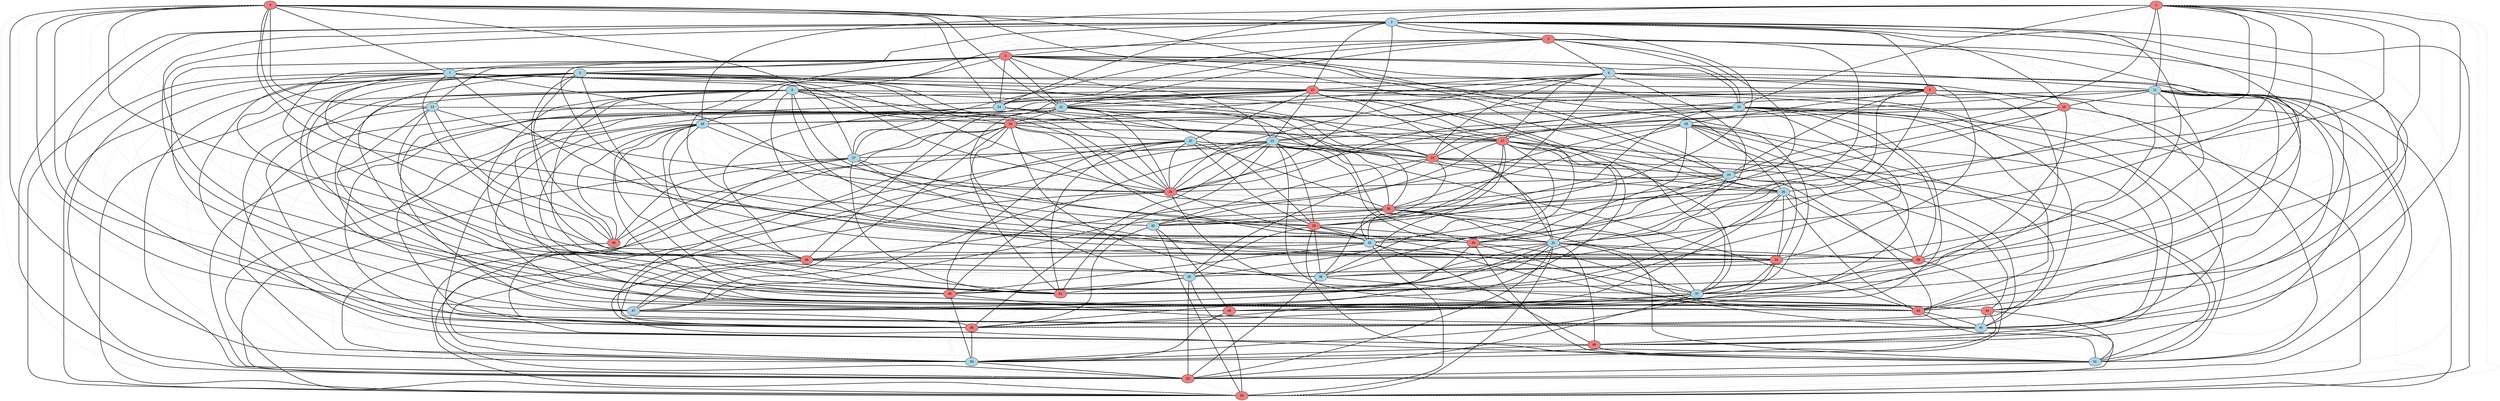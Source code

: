 graph MaxCutGreedy {
  node [style=filled, fontname="Arial"];
  0 [fillcolor=lightcoral];
  1 [fillcolor=lightcoral];
  2 [fillcolor=lightblue];
  3 [fillcolor=lightcoral];
  4 [fillcolor=lightcoral];
  5 [fillcolor=lightblue];
  6 [fillcolor=lightblue];
  7 [fillcolor=lightblue];
  8 [fillcolor=lightblue];
  9 [fillcolor=lightcoral];
  10 [fillcolor=lightcoral];
  11 [fillcolor=lightblue];
  12 [fillcolor=lightblue];
  13 [fillcolor=lightblue];
  14 [fillcolor=lightblue];
  15 [fillcolor=lightblue];
  16 [fillcolor=lightcoral];
  17 [fillcolor=lightcoral];
  18 [fillcolor=lightblue];
  19 [fillcolor=lightblue];
  20 [fillcolor=lightcoral];
  21 [fillcolor=lightblue];
  22 [fillcolor=lightblue];
  23 [fillcolor=lightcoral];
  24 [fillcolor=lightblue];
  25 [fillcolor=lightcoral];
  26 [fillcolor=lightblue];
  27 [fillcolor=lightblue];
  28 [fillcolor=lightcoral];
  29 [fillcolor=lightcoral];
  30 [fillcolor=lightcoral];
  31 [fillcolor=lightblue];
  32 [fillcolor=lightblue];
  33 [fillcolor=lightcoral];
  34 [fillcolor=lightcoral];
  35 [fillcolor=lightblue];
  36 [fillcolor=lightcoral];
  37 [fillcolor=lightblue];
  38 [fillcolor=lightblue];
  39 [fillcolor=lightcoral];
  40 [fillcolor=lightcoral];
  41 [fillcolor=lightcoral];
  42 [fillcolor=lightblue];
  43 [fillcolor=lightcoral];
  44 [fillcolor=lightcoral];
  45 [fillcolor=lightblue];
  46 [fillcolor=lightcoral];
  47 [fillcolor=lightblue];
  48 [fillcolor=lightcoral];
  49 [fillcolor=lightcoral];
  50 [fillcolor=lightblue];
  51 [fillcolor=lightblue];
  52 [fillcolor=lightcoral];
  53 [fillcolor=lightcoral];
  0 -- 2 [color=black, style=bold];
  0 -- 4 [color=gray, style=dashed];
  0 -- 7 [color=black, style=bold];
  0 -- 9 [color=gray, style=dashed];
  0 -- 10 [color=gray, style=dashed];
  0 -- 12 [color=black, style=bold];
  0 -- 13 [color=black, style=bold];
  0 -- 14 [color=black, style=bold];
  0 -- 20 [color=gray, style=dashed];
  0 -- 24 [color=black, style=bold];
  0 -- 26 [color=black, style=bold];
  0 -- 27 [color=black, style=bold];
  0 -- 31 [color=black, style=bold];
  0 -- 38 [color=black, style=bold];
  0 -- 39 [color=gray, style=dashed];
  0 -- 42 [color=black, style=bold];
  0 -- 43 [color=gray, style=dashed];
  0 -- 45 [color=black, style=bold];
  0 -- 46 [color=gray, style=dashed];
  0 -- 47 [color=black, style=bold];
  0 -- 49 [color=gray, style=dashed];
  0 -- 50 [color=black, style=bold];
  0 -- 52 [color=gray, style=dashed];
  1 -- 2 [color=black, style=bold];
  1 -- 4 [color=gray, style=dashed];
  1 -- 9 [color=gray, style=dashed];
  1 -- 10 [color=gray, style=dashed];
  1 -- 11 [color=black, style=bold];
  1 -- 14 [color=black, style=bold];
  1 -- 15 [color=black, style=bold];
  1 -- 17 [color=gray, style=dashed];
  1 -- 18 [color=black, style=bold];
  1 -- 23 [color=gray, style=dashed];
  1 -- 24 [color=black, style=bold];
  1 -- 25 [color=gray, style=dashed];
  1 -- 26 [color=black, style=bold];
  1 -- 28 [color=gray, style=dashed];
  1 -- 31 [color=black, style=bold];
  1 -- 32 [color=black, style=bold];
  1 -- 37 [color=black, style=bold];
  1 -- 42 [color=black, style=bold];
  1 -- 43 [color=gray, style=dashed];
  1 -- 45 [color=black, style=bold];
  1 -- 52 [color=gray, style=dashed];
  1 -- 53 [color=gray, style=dashed];
  2 -- 3 [color=black, style=bold];
  2 -- 4 [color=black, style=bold];
  2 -- 7 [color=gray, style=dashed];
  2 -- 9 [color=black, style=bold];
  2 -- 10 [color=black, style=bold];
  2 -- 15 [color=gray, style=dashed];
  2 -- 16 [color=black, style=bold];
  2 -- 18 [color=gray, style=dashed];
  2 -- 19 [color=gray, style=dashed];
  2 -- 21 [color=gray, style=dashed];
  2 -- 22 [color=gray, style=dashed];
  2 -- 25 [color=black, style=bold];
  2 -- 27 [color=gray, style=dashed];
  2 -- 29 [color=black, style=bold];
  2 -- 33 [color=black, style=bold];
  2 -- 34 [color=black, style=bold];
  2 -- 36 [color=black, style=bold];
  2 -- 37 [color=gray, style=dashed];
  2 -- 40 [color=black, style=bold];
  2 -- 43 [color=black, style=bold];
  2 -- 46 [color=black, style=bold];
  2 -- 47 [color=gray, style=dashed];
  2 -- 48 [color=black, style=bold];
  2 -- 51 [color=gray, style=dashed];
  2 -- 52 [color=black, style=bold];
  2 -- 53 [color=black, style=bold];
  3 -- 4 [color=gray, style=dashed];
  3 -- 6 [color=black, style=bold];
  3 -- 8 [color=black, style=bold];
  3 -- 10 [color=gray, style=dashed];
  3 -- 12 [color=black, style=bold];
  3 -- 14 [color=black, style=bold];
  3 -- 15 [color=black, style=bold];
  3 -- 17 [color=gray, style=dashed];
  3 -- 23 [color=gray, style=dashed];
  3 -- 27 [color=black, style=bold];
  3 -- 31 [color=black, style=bold];
  3 -- 32 [color=black, style=bold];
  3 -- 33 [color=gray, style=dashed];
  3 -- 34 [color=gray, style=dashed];
  3 -- 37 [color=black, style=bold];
  3 -- 39 [color=gray, style=dashed];
  3 -- 40 [color=gray, style=dashed];
  3 -- 43 [color=gray, style=dashed];
  3 -- 45 [color=black, style=bold];
  4 -- 5 [color=black, style=bold];
  4 -- 7 [color=black, style=bold];
  4 -- 9 [color=gray, style=dashed];
  4 -- 10 [color=gray, style=dashed];
  4 -- 11 [color=black, style=bold];
  4 -- 12 [color=black, style=bold];
  4 -- 13 [color=black, style=bold];
  4 -- 14 [color=black, style=bold];
  4 -- 15 [color=black, style=bold];
  4 -- 17 [color=gray, style=dashed];
  4 -- 18 [color=black, style=bold];
  4 -- 20 [color=gray, style=dashed];
  4 -- 21 [color=black, style=bold];
  4 -- 24 [color=black, style=bold];
  4 -- 26 [color=black, style=bold];
  4 -- 28 [color=gray, style=dashed];
  4 -- 29 [color=gray, style=dashed];
  4 -- 31 [color=black, style=bold];
  4 -- 32 [color=black, style=bold];
  4 -- 37 [color=black, style=bold];
  4 -- 40 [color=gray, style=dashed];
  4 -- 41 [color=gray, style=dashed];
  4 -- 47 [color=black, style=bold];
  5 -- 9 [color=black, style=bold];
  5 -- 10 [color=black, style=bold];
  5 -- 18 [color=gray, style=dashed];
  5 -- 20 [color=black, style=bold];
  5 -- 21 [color=gray, style=dashed];
  5 -- 23 [color=black, style=bold];
  5 -- 25 [color=black, style=bold];
  5 -- 28 [color=black, style=bold];
  5 -- 31 [color=gray, style=dashed];
  5 -- 34 [color=black, style=bold];
  5 -- 35 [color=gray, style=dashed];
  5 -- 36 [color=black, style=bold];
  5 -- 39 [color=black, style=bold];
  5 -- 40 [color=black, style=bold];
  5 -- 43 [color=black, style=bold];
  5 -- 44 [color=black, style=bold];
  5 -- 47 [color=gray, style=dashed];
  5 -- 52 [color=black, style=bold];
  5 -- 53 [color=black, style=bold];
  6 -- 9 [color=black, style=bold];
  6 -- 10 [color=black, style=bold];
  6 -- 14 [color=gray, style=dashed];
  6 -- 17 [color=black, style=bold];
  6 -- 20 [color=black, style=bold];
  6 -- 23 [color=black, style=bold];
  6 -- 24 [color=gray, style=dashed];
  6 -- 25 [color=black, style=bold];
  6 -- 29 [color=black, style=bold];
  6 -- 30 [color=black, style=bold];
  6 -- 31 [color=gray, style=dashed];
  6 -- 32 [color=gray, style=dashed];
  6 -- 34 [color=black, style=bold];
  6 -- 43 [color=black, style=bold];
  6 -- 44 [color=black, style=bold];
  6 -- 50 [color=gray, style=dashed];
  7 -- 8 [color=gray, style=dashed];
  7 -- 10 [color=black, style=bold];
  7 -- 13 [color=gray, style=dashed];
  7 -- 14 [color=gray, style=dashed];
  7 -- 16 [color=black, style=bold];
  7 -- 18 [color=gray, style=dashed];
  7 -- 19 [color=gray, style=dashed];
  7 -- 24 [color=gray, style=dashed];
  7 -- 25 [color=black, style=bold];
  7 -- 29 [color=black, style=bold];
  7 -- 30 [color=black, style=bold];
  7 -- 33 [color=black, style=bold];
  7 -- 39 [color=black, style=bold];
  7 -- 41 [color=black, style=bold];
  7 -- 49 [color=black, style=bold];
  7 -- 50 [color=gray, style=dashed];
  7 -- 51 [color=gray, style=dashed];
  7 -- 52 [color=black, style=bold];
  7 -- 53 [color=black, style=bold];
  8 -- 12 [color=gray, style=dashed];
  8 -- 17 [color=black, style=bold];
  8 -- 20 [color=black, style=bold];
  8 -- 23 [color=black, style=bold];
  8 -- 25 [color=black, style=bold];
  8 -- 27 [color=gray, style=dashed];
  8 -- 29 [color=black, style=bold];
  8 -- 31 [color=gray, style=dashed];
  8 -- 32 [color=gray, style=dashed];
  8 -- 33 [color=black, style=bold];
  8 -- 34 [color=black, style=bold];
  8 -- 37 [color=gray, style=dashed];
  8 -- 40 [color=black, style=bold];
  8 -- 41 [color=black, style=bold];
  8 -- 43 [color=black, style=bold];
  8 -- 46 [color=black, style=bold];
  8 -- 48 [color=black, style=bold];
  8 -- 50 [color=gray, style=dashed];
  8 -- 53 [color=black, style=bold];
  9 -- 12 [color=black, style=bold];
  9 -- 16 [color=gray, style=dashed];
  9 -- 17 [color=gray, style=dashed];
  9 -- 18 [color=black, style=bold];
  9 -- 19 [color=black, style=bold];
  9 -- 21 [color=black, style=bold];
  9 -- 24 [color=black, style=bold];
  9 -- 31 [color=black, style=bold];
  9 -- 33 [color=gray, style=dashed];
  9 -- 34 [color=gray, style=dashed];
  9 -- 36 [color=gray, style=dashed];
  9 -- 38 [color=black, style=bold];
  9 -- 41 [color=gray, style=dashed];
  9 -- 45 [color=black, style=bold];
  9 -- 46 [color=gray, style=dashed];
  9 -- 47 [color=black, style=bold];
  9 -- 49 [color=gray, style=dashed];
  9 -- 51 [color=black, style=bold];
  10 -- 12 [color=black, style=bold];
  10 -- 14 [color=black, style=bold];
  10 -- 15 [color=black, style=bold];
  10 -- 20 [color=gray, style=dashed];
  10 -- 21 [color=black, style=bold];
  10 -- 22 [color=black, style=bold];
  10 -- 23 [color=gray, style=dashed];
  10 -- 26 [color=black, style=bold];
  10 -- 27 [color=black, style=bold];
  10 -- 30 [color=gray, style=dashed];
  10 -- 31 [color=black, style=bold];
  10 -- 36 [color=gray, style=dashed];
  10 -- 37 [color=black, style=bold];
  10 -- 38 [color=black, style=bold];
  10 -- 40 [color=gray, style=dashed];
  10 -- 44 [color=gray, style=dashed];
  10 -- 45 [color=black, style=bold];
  10 -- 47 [color=black, style=bold];
  10 -- 50 [color=black, style=bold];
  10 -- 51 [color=black, style=bold];
  11 -- 12 [color=gray, style=dashed];
  11 -- 13 [color=gray, style=dashed];
  11 -- 16 [color=black, style=bold];
  11 -- 18 [color=gray, style=dashed];
  11 -- 21 [color=gray, style=dashed];
  11 -- 23 [color=black, style=bold];
  11 -- 25 [color=black, style=bold];
  11 -- 26 [color=gray, style=dashed];
  11 -- 27 [color=gray, style=dashed];
  11 -- 33 [color=black, style=bold];
  11 -- 35 [color=gray, style=dashed];
  11 -- 37 [color=gray, style=dashed];
  11 -- 41 [color=black, style=bold];
  11 -- 43 [color=black, style=bold];
  11 -- 44 [color=black, style=bold];
  11 -- 47 [color=gray, style=dashed];
  11 -- 49 [color=black, style=bold];
  11 -- 52 [color=black, style=bold];
  11 -- 53 [color=black, style=bold];
  12 -- 17 [color=black, style=bold];
  12 -- 20 [color=black, style=bold];
  12 -- 21 [color=gray, style=dashed];
  12 -- 25 [color=black, style=bold];
  12 -- 27 [color=gray, style=dashed];
  12 -- 28 [color=black, style=bold];
  12 -- 29 [color=black, style=bold];
  12 -- 30 [color=black, style=bold];
  12 -- 36 [color=black, style=bold];
  12 -- 38 [color=gray, style=dashed];
  12 -- 41 [color=black, style=bold];
  12 -- 42 [color=gray, style=dashed];
  12 -- 48 [color=black, style=bold];
  12 -- 49 [color=black, style=bold];
  12 -- 50 [color=gray, style=dashed];
  12 -- 52 [color=black, style=bold];
  12 -- 53 [color=black, style=bold];
  13 -- 17 [color=black, style=bold];
  13 -- 18 [color=gray, style=dashed];
  13 -- 22 [color=gray, style=dashed];
  13 -- 25 [color=black, style=bold];
  13 -- 32 [color=gray, style=dashed];
  13 -- 35 [color=gray, style=dashed];
  13 -- 39 [color=black, style=bold];
  13 -- 41 [color=black, style=bold];
  13 -- 44 [color=black, style=bold];
  13 -- 45 [color=gray, style=dashed];
  13 -- 49 [color=black, style=bold];
  14 -- 17 [color=black, style=bold];
  14 -- 19 [color=gray, style=dashed];
  14 -- 21 [color=gray, style=dashed];
  14 -- 23 [color=black, style=bold];
  14 -- 25 [color=black, style=bold];
  14 -- 31 [color=gray, style=dashed];
  14 -- 36 [color=black, style=bold];
  14 -- 42 [color=gray, style=dashed];
  14 -- 47 [color=gray, style=dashed];
  14 -- 48 [color=black, style=bold];
  14 -- 50 [color=gray, style=dashed];
  15 -- 17 [color=black, style=bold];
  15 -- 18 [color=gray, style=dashed];
  15 -- 20 [color=black, style=bold];
  15 -- 22 [color=gray, style=dashed];
  15 -- 25 [color=black, style=bold];
  15 -- 26 [color=gray, style=dashed];
  15 -- 27 [color=gray, style=dashed];
  15 -- 29 [color=black, style=bold];
  15 -- 32 [color=gray, style=dashed];
  15 -- 33 [color=black, style=bold];
  15 -- 41 [color=black, style=bold];
  15 -- 43 [color=black, style=bold];
  15 -- 46 [color=black, style=bold];
  15 -- 49 [color=black, style=bold];
  15 -- 53 [color=black, style=bold];
  16 -- 18 [color=black, style=bold];
  16 -- 20 [color=gray, style=dashed];
  16 -- 21 [color=black, style=bold];
  16 -- 24 [color=black, style=bold];
  16 -- 30 [color=gray, style=dashed];
  16 -- 34 [color=gray, style=dashed];
  16 -- 37 [color=black, style=bold];
  16 -- 42 [color=black, style=bold];
  16 -- 44 [color=gray, style=dashed];
  16 -- 46 [color=gray, style=dashed];
  16 -- 49 [color=gray, style=dashed];
  16 -- 51 [color=black, style=bold];
  16 -- 53 [color=gray, style=dashed];
  17 -- 23 [color=gray, style=dashed];
  17 -- 27 [color=black, style=bold];
  17 -- 28 [color=gray, style=dashed];
  17 -- 29 [color=gray, style=dashed];
  17 -- 31 [color=black, style=bold];
  17 -- 32 [color=black, style=bold];
  17 -- 35 [color=black, style=bold];
  17 -- 36 [color=gray, style=dashed];
  17 -- 37 [color=black, style=bold];
  17 -- 38 [color=black, style=bold];
  17 -- 40 [color=gray, style=dashed];
  17 -- 42 [color=black, style=bold];
  17 -- 44 [color=gray, style=dashed];
  17 -- 45 [color=black, style=bold];
  17 -- 47 [color=black, style=bold];
  17 -- 51 [color=black, style=bold];
  17 -- 52 [color=gray, style=dashed];
  18 -- 21 [color=gray, style=dashed];
  18 -- 25 [color=black, style=bold];
  18 -- 27 [color=gray, style=dashed];
  18 -- 31 [color=gray, style=dashed];
  18 -- 32 [color=gray, style=dashed];
  18 -- 35 [color=gray, style=dashed];
  18 -- 36 [color=black, style=bold];
  18 -- 39 [color=black, style=bold];
  18 -- 40 [color=black, style=bold];
  18 -- 41 [color=black, style=bold];
  18 -- 42 [color=gray, style=dashed];
  18 -- 43 [color=black, style=bold];
  18 -- 44 [color=black, style=bold];
  18 -- 46 [color=black, style=bold];
  19 -- 21 [color=gray, style=dashed];
  19 -- 23 [color=black, style=bold];
  19 -- 24 [color=gray, style=dashed];
  19 -- 28 [color=black, style=bold];
  19 -- 30 [color=black, style=bold];
  19 -- 31 [color=gray, style=dashed];
  19 -- 32 [color=gray, style=dashed];
  19 -- 33 [color=black, style=bold];
  19 -- 34 [color=black, style=bold];
  19 -- 36 [color=black, style=bold];
  19 -- 46 [color=black, style=bold];
  19 -- 48 [color=black, style=bold];
  19 -- 49 [color=black, style=bold];
  20 -- 22 [color=black, style=bold];
  20 -- 26 [color=black, style=bold];
  20 -- 27 [color=black, style=bold];
  20 -- 32 [color=black, style=bold];
  20 -- 33 [color=gray, style=dashed];
  20 -- 34 [color=gray, style=dashed];
  20 -- 35 [color=black, style=bold];
  20 -- 38 [color=black, style=bold];
  20 -- 45 [color=black, style=bold];
  20 -- 47 [color=black, style=bold];
  20 -- 48 [color=gray, style=dashed];
  20 -- 49 [color=gray, style=dashed];
  20 -- 50 [color=black, style=bold];
  20 -- 52 [color=gray, style=dashed];
  21 -- 23 [color=black, style=bold];
  21 -- 25 [color=black, style=bold];
  21 -- 28 [color=black, style=bold];
  21 -- 29 [color=black, style=bold];
  21 -- 30 [color=black, style=bold];
  21 -- 32 [color=gray, style=dashed];
  21 -- 35 [color=gray, style=dashed];
  21 -- 37 [color=gray, style=dashed];
  21 -- 38 [color=gray, style=dashed];
  21 -- 40 [color=black, style=bold];
  21 -- 41 [color=black, style=bold];
  21 -- 43 [color=black, style=bold];
  21 -- 44 [color=black, style=bold];
  21 -- 47 [color=gray, style=dashed];
  21 -- 48 [color=black, style=bold];
  21 -- 52 [color=black, style=bold];
  21 -- 53 [color=black, style=bold];
  22 -- 23 [color=black, style=bold];
  22 -- 24 [color=gray, style=dashed];
  22 -- 25 [color=black, style=bold];
  22 -- 28 [color=black, style=bold];
  22 -- 29 [color=black, style=bold];
  22 -- 37 [color=gray, style=dashed];
  22 -- 38 [color=gray, style=dashed];
  22 -- 39 [color=black, style=bold];
  22 -- 40 [color=black, style=bold];
  22 -- 41 [color=black, style=bold];
  22 -- 48 [color=black, style=bold];
  23 -- 24 [color=black, style=bold];
  23 -- 26 [color=black, style=bold];
  23 -- 28 [color=gray, style=dashed];
  23 -- 31 [color=black, style=bold];
  23 -- 35 [color=black, style=bold];
  23 -- 38 [color=black, style=bold];
  23 -- 39 [color=gray, style=dashed];
  23 -- 41 [color=gray, style=dashed];
  23 -- 42 [color=black, style=bold];
  23 -- 51 [color=black, style=bold];
  24 -- 25 [color=black, style=bold];
  24 -- 28 [color=black, style=bold];
  24 -- 30 [color=black, style=bold];
  24 -- 31 [color=gray, style=dashed];
  24 -- 32 [color=gray, style=dashed];
  24 -- 40 [color=black, style=bold];
  24 -- 44 [color=black, style=bold];
  24 -- 45 [color=gray, style=dashed];
  24 -- 48 [color=black, style=bold];
  24 -- 50 [color=gray, style=dashed];
  25 -- 28 [color=gray, style=dashed];
  25 -- 32 [color=black, style=bold];
  25 -- 33 [color=gray, style=dashed];
  25 -- 34 [color=gray, style=dashed];
  25 -- 37 [color=black, style=bold];
  25 -- 43 [color=gray, style=dashed];
  25 -- 47 [color=black, style=bold];
  25 -- 48 [color=gray, style=dashed];
  25 -- 50 [color=black, style=bold];
  26 -- 28 [color=black, style=bold];
  26 -- 31 [color=gray, style=dashed];
  26 -- 32 [color=gray, style=dashed];
  26 -- 33 [color=black, style=bold];
  26 -- 34 [color=black, style=bold];
  26 -- 41 [color=black, style=bold];
  26 -- 43 [color=black, style=bold];
  26 -- 45 [color=gray, style=dashed];
  26 -- 48 [color=black, style=bold];
  26 -- 51 [color=gray, style=dashed];
  27 -- 30 [color=black, style=bold];
  27 -- 34 [color=black, style=bold];
  27 -- 37 [color=gray, style=dashed];
  27 -- 39 [color=black, style=bold];
  27 -- 41 [color=black, style=bold];
  27 -- 47 [color=gray, style=dashed];
  27 -- 48 [color=black, style=bold];
  27 -- 52 [color=black, style=bold];
  28 -- 29 [color=gray, style=dashed];
  28 -- 31 [color=black, style=bold];
  28 -- 32 [color=black, style=bold];
  28 -- 37 [color=black, style=bold];
  28 -- 42 [color=black, style=bold];
  28 -- 47 [color=black, style=bold];
  28 -- 51 [color=black, style=bold];
  29 -- 30 [color=gray, style=dashed];
  29 -- 31 [color=black, style=bold];
  29 -- 32 [color=black, style=bold];
  29 -- 35 [color=black, style=bold];
  29 -- 37 [color=black, style=bold];
  29 -- 38 [color=black, style=bold];
  29 -- 39 [color=gray, style=dashed];
  29 -- 46 [color=gray, style=dashed];
  29 -- 51 [color=black, style=bold];
  30 -- 37 [color=black, style=bold];
  30 -- 40 [color=gray, style=dashed];
  30 -- 45 [color=black, style=bold];
  30 -- 47 [color=black, style=bold];
  30 -- 49 [color=gray, style=dashed];
  30 -- 51 [color=black, style=bold];
  31 -- 33 [color=black, style=bold];
  31 -- 34 [color=black, style=bold];
  31 -- 36 [color=black, style=bold];
  31 -- 40 [color=black, style=bold];
  31 -- 41 [color=black, style=bold];
  31 -- 43 [color=black, style=bold];
  31 -- 47 [color=gray, style=dashed];
  31 -- 48 [color=black, style=bold];
  31 -- 49 [color=black, style=bold];
  31 -- 50 [color=gray, style=dashed];
  31 -- 51 [color=gray, style=dashed];
  31 -- 52 [color=black, style=bold];
  31 -- 53 [color=black, style=bold];
  32 -- 36 [color=black, style=bold];
  32 -- 40 [color=black, style=bold];
  32 -- 44 [color=black, style=bold];
  32 -- 49 [color=black, style=bold];
  32 -- 51 [color=gray, style=dashed];
  32 -- 53 [color=black, style=bold];
  33 -- 35 [color=black, style=bold];
  33 -- 37 [color=black, style=bold];
  33 -- 41 [color=gray, style=dashed];
  33 -- 43 [color=gray, style=dashed];
  33 -- 44 [color=gray, style=dashed];
  33 -- 48 [color=gray, style=dashed];
  33 -- 49 [color=gray, style=dashed];
  33 -- 50 [color=black, style=bold];
  33 -- 53 [color=gray, style=dashed];
  34 -- 37 [color=black, style=bold];
  34 -- 38 [color=black, style=bold];
  34 -- 44 [color=gray, style=dashed];
  34 -- 46 [color=gray, style=dashed];
  34 -- 50 [color=black, style=bold];
  34 -- 52 [color=gray, style=dashed];
  34 -- 53 [color=gray, style=dashed];
  35 -- 37 [color=gray, style=dashed];
  35 -- 40 [color=black, style=bold];
  35 -- 41 [color=black, style=bold];
  35 -- 45 [color=gray, style=dashed];
  35 -- 52 [color=black, style=bold];
  35 -- 53 [color=black, style=bold];
  36 -- 38 [color=black, style=bold];
  36 -- 40 [color=gray, style=dashed];
  36 -- 47 [color=black, style=bold];
  36 -- 51 [color=black, style=bold];
  37 -- 45 [color=gray, style=dashed];
  37 -- 46 [color=black, style=bold];
  37 -- 47 [color=gray, style=dashed];
  37 -- 48 [color=black, style=bold];
  37 -- 51 [color=gray, style=dashed];
  37 -- 52 [color=black, style=bold];
  38 -- 43 [color=black, style=bold];
  38 -- 52 [color=black, style=bold];
  39 -- 46 [color=gray, style=dashed];
  39 -- 50 [color=black, style=bold];
  40 -- 43 [color=gray, style=dashed];
  40 -- 45 [color=black, style=bold];
  40 -- 50 [color=black, style=bold];
  40 -- 52 [color=gray, style=dashed];
  40 -- 53 [color=gray, style=dashed];
  41 -- 44 [color=gray, style=dashed];
  41 -- 48 [color=gray, style=dashed];
  42 -- 46 [color=black, style=bold];
  42 -- 47 [color=gray, style=dashed];
  42 -- 48 [color=black, style=bold];
  42 -- 50 [color=gray, style=dashed];
  42 -- 53 [color=black, style=bold];
  43 -- 45 [color=black, style=bold];
  43 -- 48 [color=gray, style=dashed];
  43 -- 51 [color=black, style=bold];
  44 -- 45 [color=black, style=bold];
  44 -- 49 [color=gray, style=dashed];
  44 -- 50 [color=black, style=bold];
  44 -- 51 [color=black, style=bold];
  45 -- 49 [color=black, style=bold];
  45 -- 51 [color=gray, style=dashed];
  45 -- 52 [color=black, style=bold];
  46 -- 50 [color=black, style=bold];
  47 -- 48 [color=black, style=bold];
  48 -- 50 [color=black, style=bold];
  48 -- 53 [color=gray, style=dashed];
  49 -- 50 [color=black, style=bold];
  49 -- 51 [color=black, style=bold];
  50 -- 52 [color=black, style=bold];
  51 -- 52 [color=black, style=bold];
  52 -- 53 [color=gray, style=dashed];
}
